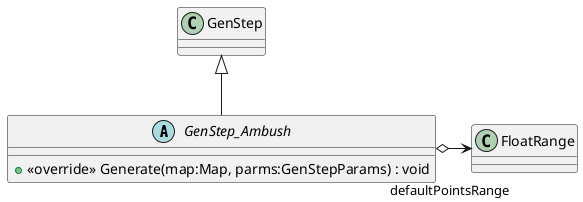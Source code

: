 @startuml
abstract class GenStep_Ambush {
    + <<override>> Generate(map:Map, parms:GenStepParams) : void
}
GenStep <|-- GenStep_Ambush
GenStep_Ambush o-> "defaultPointsRange" FloatRange
@enduml
